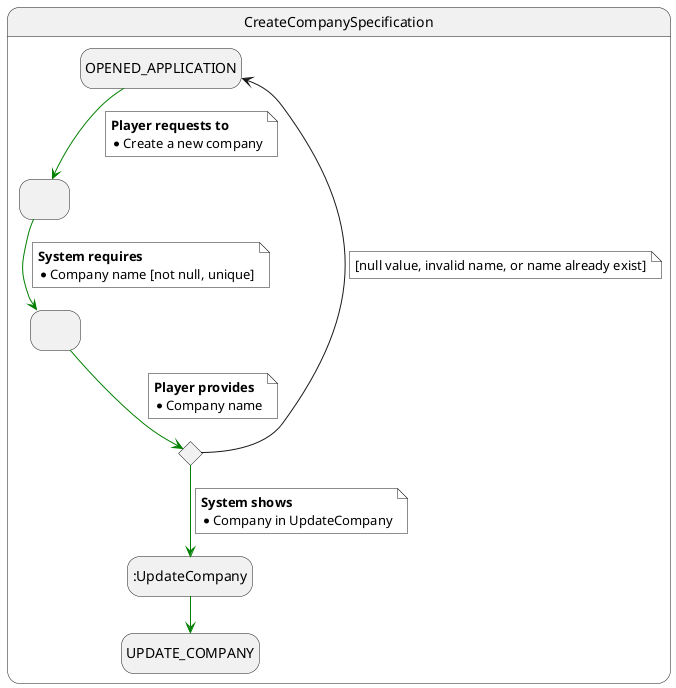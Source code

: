 @startuml
'title CreateCompany specification
skinparam NoteBackgroundColor white
hide empty description

state CreateCompanySpecification{
state creatingCompany as " "
state creatingCompany2 as " "
state CompanyCreated as ":UpdateCompany"
state invalidCompanyName <<choice>>


OPENED_APPLICATION -[#green]-> creatingCompany
note on link #white
  <b>Player requests to
  * Create a new company
end note

creatingCompany -[#green]-> creatingCompany2
note on link
  <b>System requires
  * Company name [not null, unique]
end note

creatingCompany2 -[#green]-> invalidCompanyName
note on link
  <b>Player provides
  * Company name
end note

invalidCompanyName -up-> OPENED_APPLICATION
note on link
  [null value, invalid name, or name already exist]
end note

invalidCompanyName -[#green]-> CompanyCreated
note on link
  <b>System shows
  * Company in UpdateCompany
end note

CompanyCreated -[#green]-> UPDATE_COMPANY
}


@enduml
